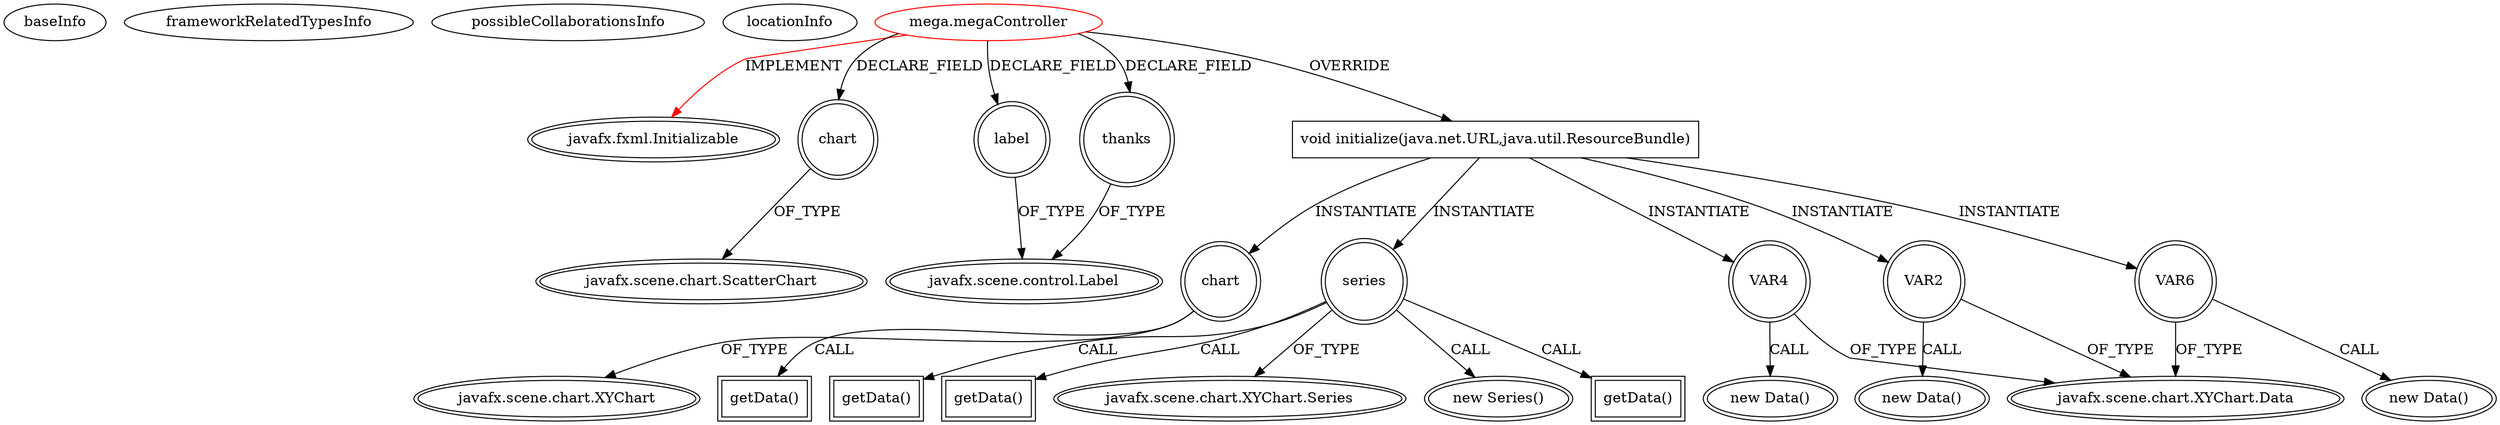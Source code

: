 digraph {
baseInfo[graphId=4310,category="extension_graph",isAnonymous=false,possibleRelation=false]
frameworkRelatedTypesInfo[0="javafx.fxml.Initializable"]
possibleCollaborationsInfo[]
locationInfo[projectName="steveonjava-AlpesJUG",filePath="/steveonjava-AlpesJUG/AlpesJUG-master/Mega/src/mega/megaController.java",contextSignature="megaController",graphId="4310"]
0[label="mega.megaController",vertexType="ROOT_CLIENT_CLASS_DECLARATION",isFrameworkType=false,color=red]
1[label="javafx.fxml.Initializable",vertexType="FRAMEWORK_INTERFACE_TYPE",isFrameworkType=true,peripheries=2]
2[label="chart",vertexType="FIELD_DECLARATION",isFrameworkType=true,peripheries=2,shape=circle]
3[label="javafx.scene.chart.ScatterChart",vertexType="FRAMEWORK_CLASS_TYPE",isFrameworkType=true,peripheries=2]
4[label="label",vertexType="FIELD_DECLARATION",isFrameworkType=true,peripheries=2,shape=circle]
5[label="javafx.scene.control.Label",vertexType="FRAMEWORK_CLASS_TYPE",isFrameworkType=true,peripheries=2]
6[label="thanks",vertexType="FIELD_DECLARATION",isFrameworkType=true,peripheries=2,shape=circle]
8[label="void initialize(java.net.URL,java.util.ResourceBundle)",vertexType="OVERRIDING_METHOD_DECLARATION",isFrameworkType=false,shape=box]
10[label="series",vertexType="VARIABLE_EXPRESION",isFrameworkType=true,peripheries=2,shape=circle]
11[label="javafx.scene.chart.XYChart.Series",vertexType="FRAMEWORK_CLASS_TYPE",isFrameworkType=true,peripheries=2]
9[label="new Series()",vertexType="CONSTRUCTOR_CALL",isFrameworkType=true,peripheries=2]
13[label="getData()",vertexType="INSIDE_CALL",isFrameworkType=true,peripheries=2,shape=box]
15[label="VAR2",vertexType="VARIABLE_EXPRESION",isFrameworkType=true,peripheries=2,shape=circle]
16[label="javafx.scene.chart.XYChart.Data",vertexType="FRAMEWORK_CLASS_TYPE",isFrameworkType=true,peripheries=2]
14[label="new Data()",vertexType="CONSTRUCTOR_CALL",isFrameworkType=true,peripheries=2]
18[label="getData()",vertexType="INSIDE_CALL",isFrameworkType=true,peripheries=2,shape=box]
20[label="VAR4",vertexType="VARIABLE_EXPRESION",isFrameworkType=true,peripheries=2,shape=circle]
19[label="new Data()",vertexType="CONSTRUCTOR_CALL",isFrameworkType=true,peripheries=2]
23[label="getData()",vertexType="INSIDE_CALL",isFrameworkType=true,peripheries=2,shape=box]
25[label="VAR6",vertexType="VARIABLE_EXPRESION",isFrameworkType=true,peripheries=2,shape=circle]
24[label="new Data()",vertexType="CONSTRUCTOR_CALL",isFrameworkType=true,peripheries=2]
27[label="chart",vertexType="VARIABLE_EXPRESION",isFrameworkType=true,peripheries=2,shape=circle]
29[label="javafx.scene.chart.XYChart",vertexType="FRAMEWORK_CLASS_TYPE",isFrameworkType=true,peripheries=2]
28[label="getData()",vertexType="INSIDE_CALL",isFrameworkType=true,peripheries=2,shape=box]
0->1[label="IMPLEMENT",color=red]
0->2[label="DECLARE_FIELD"]
2->3[label="OF_TYPE"]
0->4[label="DECLARE_FIELD"]
4->5[label="OF_TYPE"]
0->6[label="DECLARE_FIELD"]
6->5[label="OF_TYPE"]
0->8[label="OVERRIDE"]
8->10[label="INSTANTIATE"]
10->11[label="OF_TYPE"]
10->9[label="CALL"]
10->13[label="CALL"]
8->15[label="INSTANTIATE"]
15->16[label="OF_TYPE"]
15->14[label="CALL"]
10->18[label="CALL"]
8->20[label="INSTANTIATE"]
20->16[label="OF_TYPE"]
20->19[label="CALL"]
10->23[label="CALL"]
8->25[label="INSTANTIATE"]
25->16[label="OF_TYPE"]
25->24[label="CALL"]
8->27[label="INSTANTIATE"]
27->29[label="OF_TYPE"]
27->28[label="CALL"]
}
